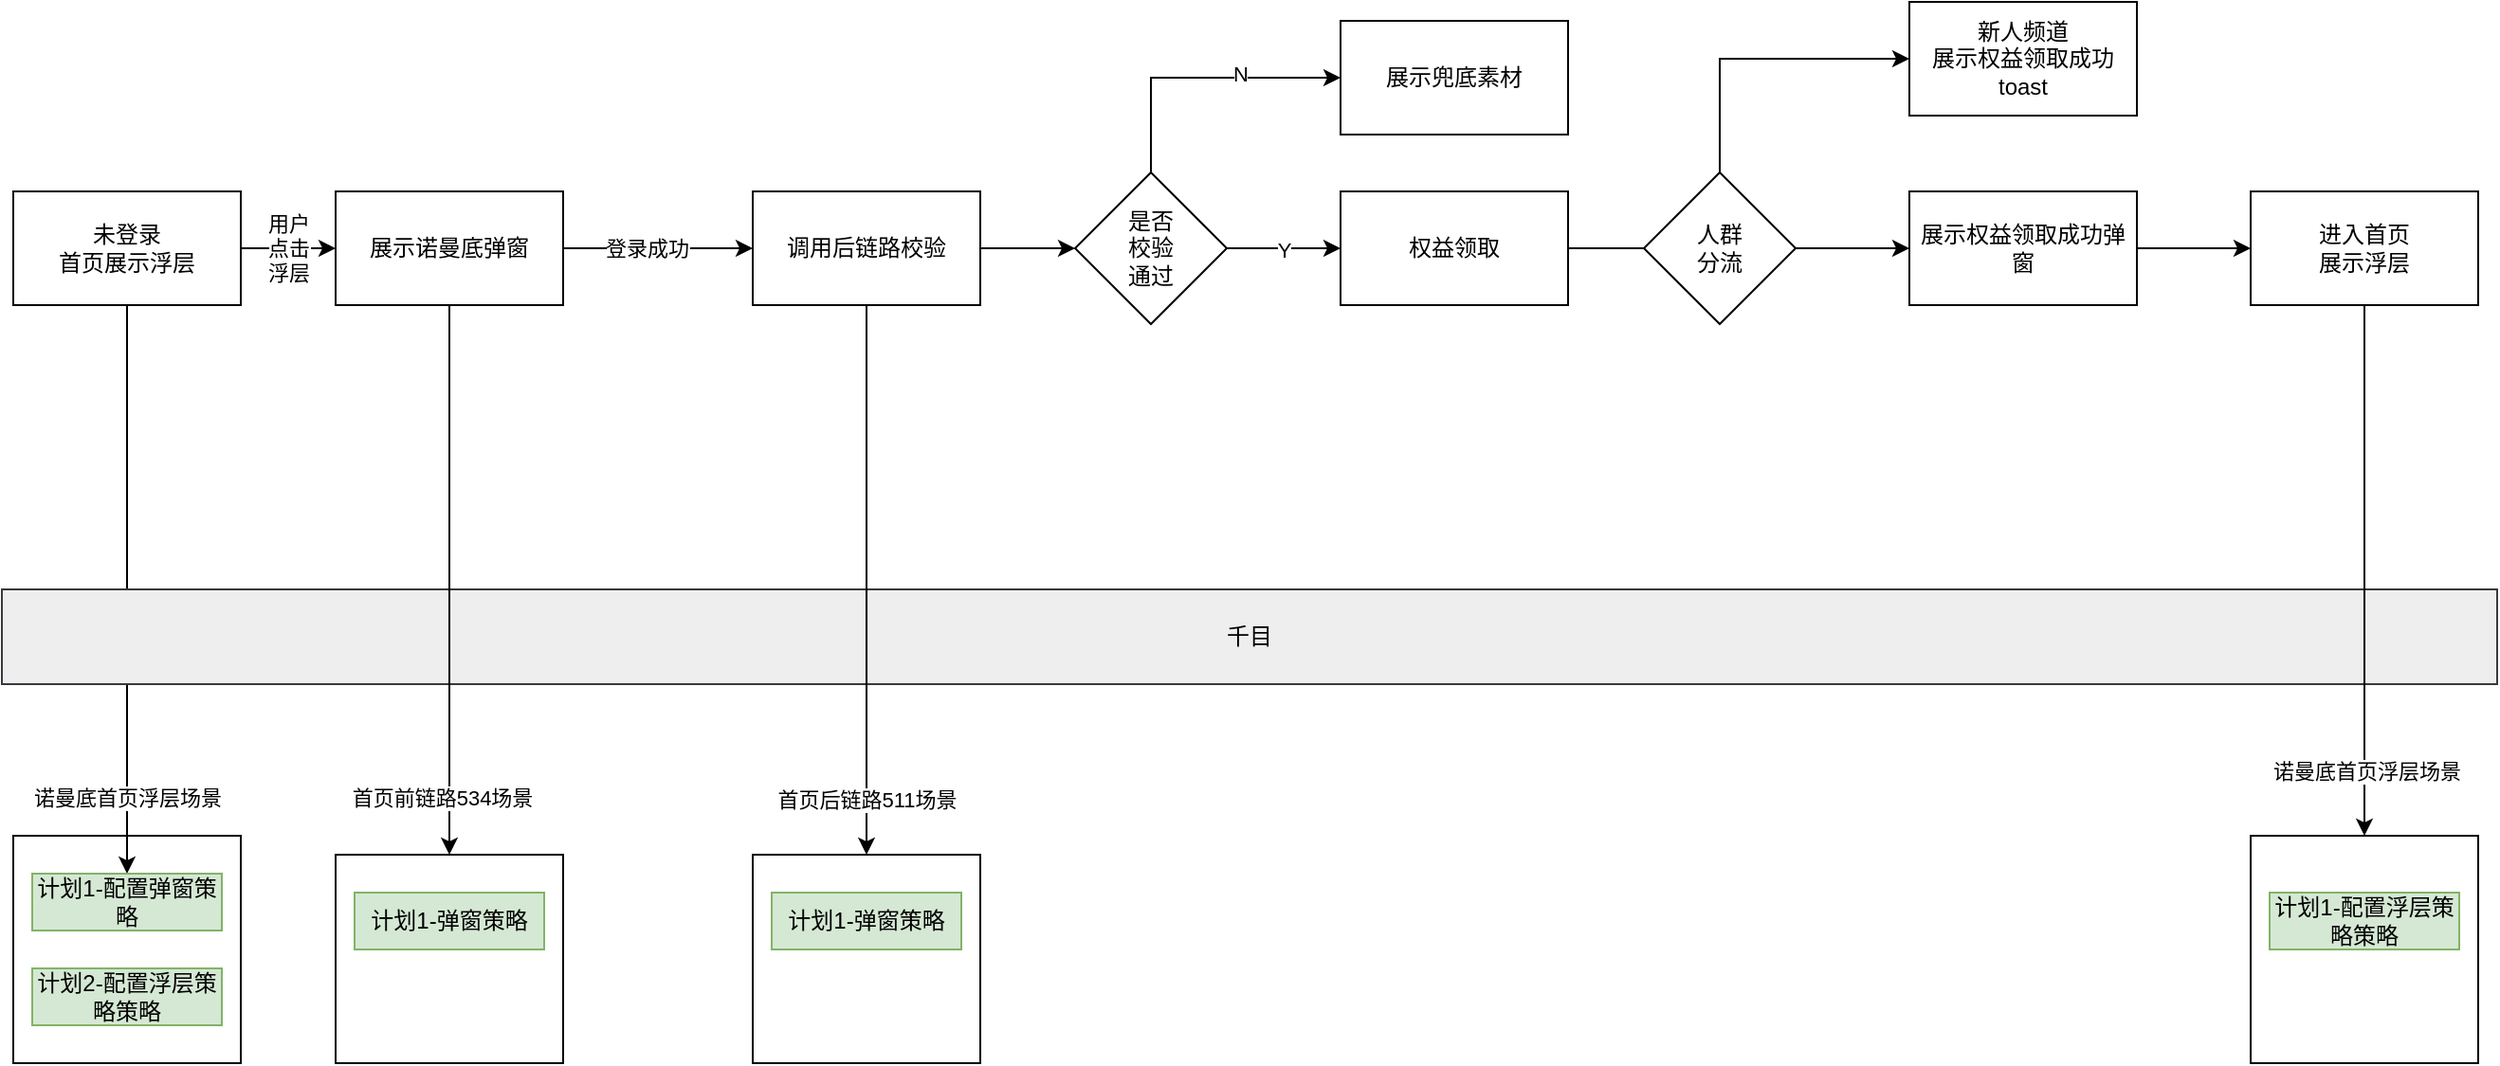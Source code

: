 <mxfile version="20.8.20" type="github">
  <diagram name="第 1 页" id="jpnvuy32GK8fpqJJxuUJ">
    <mxGraphModel dx="1396" dy="1119" grid="1" gridSize="10" guides="1" tooltips="1" connect="1" arrows="1" fold="1" page="1" pageScale="1" pageWidth="827" pageHeight="1169" math="0" shadow="0">
      <root>
        <mxCell id="0" />
        <mxCell id="1" parent="0" />
        <mxCell id="yl57tY-dSV3nHuKEagw1-7" value="" style="rounded=0;whiteSpace=wrap;html=1;" vertex="1" parent="1">
          <mxGeometry x="50" y="760" width="120" height="120" as="geometry" />
        </mxCell>
        <mxCell id="yl57tY-dSV3nHuKEagw1-3" style="edgeStyle=orthogonalEdgeStyle;rounded=0;orthogonalLoop=1;jettySize=auto;html=1;" edge="1" parent="1" source="yl57tY-dSV3nHuKEagw1-1">
          <mxGeometry relative="1" as="geometry">
            <mxPoint x="110" y="780" as="targetPoint" />
          </mxGeometry>
        </mxCell>
        <mxCell id="yl57tY-dSV3nHuKEagw1-5" value="诺曼底首页浮层场景" style="edgeLabel;html=1;align=center;verticalAlign=middle;resizable=0;points=[];" vertex="1" connectable="0" parent="yl57tY-dSV3nHuKEagw1-3">
          <mxGeometry x="0.653" y="2" relative="1" as="geometry">
            <mxPoint x="-2" y="12" as="offset" />
          </mxGeometry>
        </mxCell>
        <mxCell id="yl57tY-dSV3nHuKEagw1-10" value="用户&lt;br&gt;点击&lt;br&gt;浮层" style="edgeStyle=orthogonalEdgeStyle;rounded=0;orthogonalLoop=1;jettySize=auto;html=1;" edge="1" parent="1" source="yl57tY-dSV3nHuKEagw1-1" target="yl57tY-dSV3nHuKEagw1-8">
          <mxGeometry relative="1" as="geometry" />
        </mxCell>
        <mxCell id="yl57tY-dSV3nHuKEagw1-1" value="未登录&lt;br&gt;首页展示浮层" style="rounded=0;whiteSpace=wrap;html=1;" vertex="1" parent="1">
          <mxGeometry x="50" y="420" width="120" height="60" as="geometry" />
        </mxCell>
        <mxCell id="yl57tY-dSV3nHuKEagw1-2" value="千目" style="rounded=0;whiteSpace=wrap;html=1;fillColor=#eeeeee;strokeColor=#36393d;" vertex="1" parent="1">
          <mxGeometry x="44" y="630" width="1316" height="50" as="geometry" />
        </mxCell>
        <mxCell id="yl57tY-dSV3nHuKEagw1-4" value="计划1-配置弹窗策略" style="rounded=0;whiteSpace=wrap;html=1;fillColor=#d5e8d4;strokeColor=#82b366;" vertex="1" parent="1">
          <mxGeometry x="60" y="780" width="100" height="30" as="geometry" />
        </mxCell>
        <mxCell id="yl57tY-dSV3nHuKEagw1-6" value="计划2-配置浮层策略策略" style="rounded=0;whiteSpace=wrap;html=1;fillColor=#d5e8d4;strokeColor=#82b366;" vertex="1" parent="1">
          <mxGeometry x="60" y="830" width="100" height="30" as="geometry" />
        </mxCell>
        <mxCell id="yl57tY-dSV3nHuKEagw1-14" style="edgeStyle=orthogonalEdgeStyle;rounded=0;orthogonalLoop=1;jettySize=auto;html=1;" edge="1" parent="1" source="yl57tY-dSV3nHuKEagw1-8" target="yl57tY-dSV3nHuKEagw1-11">
          <mxGeometry relative="1" as="geometry" />
        </mxCell>
        <mxCell id="yl57tY-dSV3nHuKEagw1-15" value="首页前链路534场景" style="edgeLabel;html=1;align=center;verticalAlign=middle;resizable=0;points=[];" vertex="1" connectable="0" parent="yl57tY-dSV3nHuKEagw1-14">
          <mxGeometry x="0.697" y="-4" relative="1" as="geometry">
            <mxPoint y="14" as="offset" />
          </mxGeometry>
        </mxCell>
        <mxCell id="yl57tY-dSV3nHuKEagw1-17" style="edgeStyle=orthogonalEdgeStyle;rounded=0;orthogonalLoop=1;jettySize=auto;html=1;" edge="1" parent="1" source="yl57tY-dSV3nHuKEagw1-8" target="yl57tY-dSV3nHuKEagw1-16">
          <mxGeometry relative="1" as="geometry" />
        </mxCell>
        <mxCell id="yl57tY-dSV3nHuKEagw1-18" value="登录成功" style="edgeLabel;html=1;align=center;verticalAlign=middle;resizable=0;points=[];" vertex="1" connectable="0" parent="yl57tY-dSV3nHuKEagw1-17">
          <mxGeometry x="-0.133" y="3" relative="1" as="geometry">
            <mxPoint y="3" as="offset" />
          </mxGeometry>
        </mxCell>
        <mxCell id="yl57tY-dSV3nHuKEagw1-8" value="展示诺曼底弹窗" style="rounded=0;whiteSpace=wrap;html=1;" vertex="1" parent="1">
          <mxGeometry x="220" y="420" width="120" height="60" as="geometry" />
        </mxCell>
        <mxCell id="yl57tY-dSV3nHuKEagw1-11" value="" style="rounded=0;whiteSpace=wrap;html=1;" vertex="1" parent="1">
          <mxGeometry x="220" y="770" width="120" height="110" as="geometry" />
        </mxCell>
        <mxCell id="yl57tY-dSV3nHuKEagw1-12" value="计划1-弹窗策略" style="rounded=0;whiteSpace=wrap;html=1;fillColor=#d5e8d4;strokeColor=#82b366;" vertex="1" parent="1">
          <mxGeometry x="230" y="790" width="100" height="30" as="geometry" />
        </mxCell>
        <mxCell id="yl57tY-dSV3nHuKEagw1-22" style="edgeStyle=orthogonalEdgeStyle;rounded=0;orthogonalLoop=1;jettySize=auto;html=1;" edge="1" parent="1" source="yl57tY-dSV3nHuKEagw1-16" target="yl57tY-dSV3nHuKEagw1-21">
          <mxGeometry relative="1" as="geometry" />
        </mxCell>
        <mxCell id="yl57tY-dSV3nHuKEagw1-24" value="首页后链路511场景" style="edgeLabel;html=1;align=center;verticalAlign=middle;resizable=0;points=[];" vertex="1" connectable="0" parent="yl57tY-dSV3nHuKEagw1-22">
          <mxGeometry x="0.664" y="-3" relative="1" as="geometry">
            <mxPoint x="3" y="19" as="offset" />
          </mxGeometry>
        </mxCell>
        <mxCell id="yl57tY-dSV3nHuKEagw1-32" style="edgeStyle=orthogonalEdgeStyle;rounded=0;orthogonalLoop=1;jettySize=auto;html=1;" edge="1" parent="1" source="yl57tY-dSV3nHuKEagw1-16">
          <mxGeometry relative="1" as="geometry">
            <mxPoint x="610" y="450" as="targetPoint" />
          </mxGeometry>
        </mxCell>
        <mxCell id="yl57tY-dSV3nHuKEagw1-16" value="调用后链路校验" style="rounded=0;whiteSpace=wrap;html=1;" vertex="1" parent="1">
          <mxGeometry x="440" y="420" width="120" height="60" as="geometry" />
        </mxCell>
        <mxCell id="yl57tY-dSV3nHuKEagw1-21" value="" style="rounded=0;whiteSpace=wrap;html=1;" vertex="1" parent="1">
          <mxGeometry x="440" y="770" width="120" height="110" as="geometry" />
        </mxCell>
        <mxCell id="yl57tY-dSV3nHuKEagw1-23" value="计划1-弹窗策略" style="rounded=0;whiteSpace=wrap;html=1;fillColor=#d5e8d4;strokeColor=#82b366;" vertex="1" parent="1">
          <mxGeometry x="450" y="790" width="100" height="30" as="geometry" />
        </mxCell>
        <mxCell id="yl57tY-dSV3nHuKEagw1-39" style="edgeStyle=orthogonalEdgeStyle;rounded=0;orthogonalLoop=1;jettySize=auto;html=1;" edge="1" parent="1" source="yl57tY-dSV3nHuKEagw1-25">
          <mxGeometry relative="1" as="geometry">
            <mxPoint x="930" y="450" as="targetPoint" />
          </mxGeometry>
        </mxCell>
        <mxCell id="yl57tY-dSV3nHuKEagw1-25" value="权益领取" style="rounded=0;whiteSpace=wrap;html=1;" vertex="1" parent="1">
          <mxGeometry x="750" y="420" width="120" height="60" as="geometry" />
        </mxCell>
        <mxCell id="yl57tY-dSV3nHuKEagw1-34" value="Y" style="edgeStyle=orthogonalEdgeStyle;rounded=0;orthogonalLoop=1;jettySize=auto;html=1;" edge="1" parent="1" source="yl57tY-dSV3nHuKEagw1-33">
          <mxGeometry relative="1" as="geometry">
            <mxPoint x="750" y="450" as="targetPoint" />
          </mxGeometry>
        </mxCell>
        <mxCell id="yl57tY-dSV3nHuKEagw1-35" style="edgeStyle=orthogonalEdgeStyle;rounded=0;orthogonalLoop=1;jettySize=auto;html=1;entryX=0;entryY=0.5;entryDx=0;entryDy=0;exitX=0.5;exitY=0;exitDx=0;exitDy=0;" edge="1" parent="1" source="yl57tY-dSV3nHuKEagw1-33" target="yl57tY-dSV3nHuKEagw1-36">
          <mxGeometry relative="1" as="geometry">
            <mxPoint x="690" y="310" as="targetPoint" />
          </mxGeometry>
        </mxCell>
        <mxCell id="yl57tY-dSV3nHuKEagw1-38" value="N" style="edgeLabel;html=1;align=center;verticalAlign=middle;resizable=0;points=[];" vertex="1" connectable="0" parent="yl57tY-dSV3nHuKEagw1-35">
          <mxGeometry x="0.293" y="2" relative="1" as="geometry">
            <mxPoint as="offset" />
          </mxGeometry>
        </mxCell>
        <mxCell id="yl57tY-dSV3nHuKEagw1-33" value="是否&lt;br&gt;校验&lt;br&gt;通过" style="rhombus;whiteSpace=wrap;html=1;" vertex="1" parent="1">
          <mxGeometry x="610" y="410" width="80" height="80" as="geometry" />
        </mxCell>
        <mxCell id="yl57tY-dSV3nHuKEagw1-36" value="展示兜底素材" style="rounded=0;whiteSpace=wrap;html=1;" vertex="1" parent="1">
          <mxGeometry x="750" y="330" width="120" height="60" as="geometry" />
        </mxCell>
        <mxCell id="yl57tY-dSV3nHuKEagw1-41" style="edgeStyle=orthogonalEdgeStyle;rounded=0;orthogonalLoop=1;jettySize=auto;html=1;" edge="1" parent="1" source="yl57tY-dSV3nHuKEagw1-40">
          <mxGeometry relative="1" as="geometry">
            <mxPoint x="1050" y="450" as="targetPoint" />
          </mxGeometry>
        </mxCell>
        <mxCell id="yl57tY-dSV3nHuKEagw1-45" style="edgeStyle=orthogonalEdgeStyle;rounded=0;orthogonalLoop=1;jettySize=auto;html=1;entryX=0;entryY=0.5;entryDx=0;entryDy=0;" edge="1" parent="1" source="yl57tY-dSV3nHuKEagw1-40" target="yl57tY-dSV3nHuKEagw1-43">
          <mxGeometry relative="1" as="geometry">
            <mxPoint x="990" y="350" as="targetPoint" />
            <Array as="points">
              <mxPoint x="950" y="350" />
            </Array>
          </mxGeometry>
        </mxCell>
        <mxCell id="yl57tY-dSV3nHuKEagw1-40" value="人群&lt;br&gt;分流" style="rhombus;whiteSpace=wrap;html=1;" vertex="1" parent="1">
          <mxGeometry x="910" y="410" width="80" height="80" as="geometry" />
        </mxCell>
        <mxCell id="yl57tY-dSV3nHuKEagw1-43" value="新人频道&lt;br&gt;展示权益领取成功&lt;br&gt;toast" style="rounded=0;whiteSpace=wrap;html=1;" vertex="1" parent="1">
          <mxGeometry x="1050" y="320" width="120" height="60" as="geometry" />
        </mxCell>
        <mxCell id="yl57tY-dSV3nHuKEagw1-47" style="edgeStyle=orthogonalEdgeStyle;rounded=0;orthogonalLoop=1;jettySize=auto;html=1;" edge="1" parent="1" source="yl57tY-dSV3nHuKEagw1-46">
          <mxGeometry relative="1" as="geometry">
            <mxPoint x="1230" y="450" as="targetPoint" />
          </mxGeometry>
        </mxCell>
        <mxCell id="yl57tY-dSV3nHuKEagw1-46" value="展示权益领取成功弹窗" style="rounded=0;whiteSpace=wrap;html=1;" vertex="1" parent="1">
          <mxGeometry x="1050" y="420" width="120" height="60" as="geometry" />
        </mxCell>
        <mxCell id="yl57tY-dSV3nHuKEagw1-54" style="edgeStyle=orthogonalEdgeStyle;rounded=0;orthogonalLoop=1;jettySize=auto;html=1;" edge="1" parent="1" source="yl57tY-dSV3nHuKEagw1-48" target="yl57tY-dSV3nHuKEagw1-50">
          <mxGeometry relative="1" as="geometry" />
        </mxCell>
        <mxCell id="yl57tY-dSV3nHuKEagw1-55" value="诺曼底首页浮层场景" style="edgeLabel;html=1;align=center;verticalAlign=middle;resizable=0;points=[];" vertex="1" connectable="0" parent="yl57tY-dSV3nHuKEagw1-54">
          <mxGeometry x="0.757" y="1" relative="1" as="geometry">
            <mxPoint as="offset" />
          </mxGeometry>
        </mxCell>
        <mxCell id="yl57tY-dSV3nHuKEagw1-48" value="进入首页&lt;br&gt;展示浮层" style="rounded=0;whiteSpace=wrap;html=1;" vertex="1" parent="1">
          <mxGeometry x="1230" y="420" width="120" height="60" as="geometry" />
        </mxCell>
        <mxCell id="yl57tY-dSV3nHuKEagw1-50" value="" style="rounded=0;whiteSpace=wrap;html=1;" vertex="1" parent="1">
          <mxGeometry x="1230" y="760" width="120" height="120" as="geometry" />
        </mxCell>
        <mxCell id="yl57tY-dSV3nHuKEagw1-52" value="计划1-配置浮层策略策略" style="rounded=0;whiteSpace=wrap;html=1;fillColor=#d5e8d4;strokeColor=#82b366;" vertex="1" parent="1">
          <mxGeometry x="1240" y="790" width="100" height="30" as="geometry" />
        </mxCell>
      </root>
    </mxGraphModel>
  </diagram>
</mxfile>
